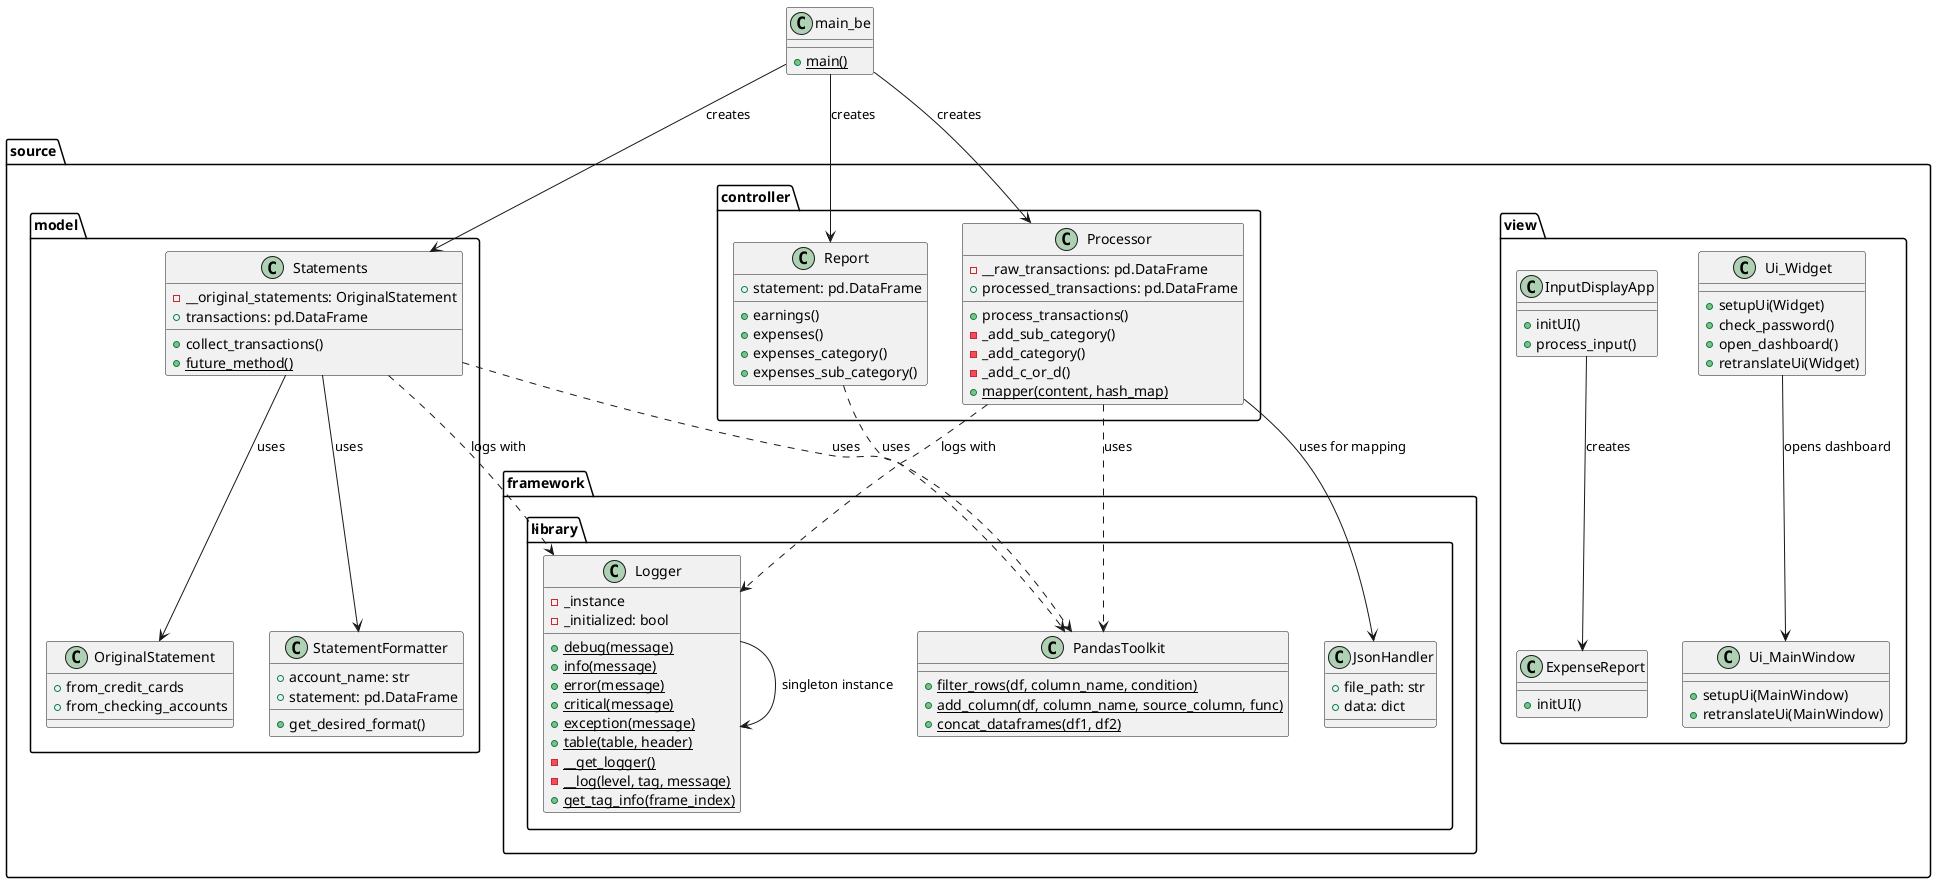 @startuml Budget Analyser Class Diagram

' Package definitions
package "source.view" {
    class Ui_Widget {
        + setupUi(Widget)
        + check_password()
        + open_dashboard()
        + retranslateUi(Widget)
    }
    
    class Ui_MainWindow {
        + setupUi(MainWindow)
        + retranslateUi(MainWindow)
    }
    
    class InputDisplayApp {
        + initUI()
        + process_input()
    }
    
    class ExpenseReport {
        + initUI()
    }
}

package "source.model" {
    class Statements {
        - __original_statements: OriginalStatement
        + transactions: pd.DataFrame
        + collect_transactions()
        + {static} future_method()
    }
    
    class OriginalStatement {
        + from_credit_cards
        + from_checking_accounts
    }
    
    class StatementFormatter {
        + account_name: str
        + statement: pd.DataFrame
        + get_desired_format()
    }
}

package "source.controller" {
    class Report {
        + statement: pd.DataFrame
        + earnings()
        + expenses()
        + expenses_category()
        + expenses_sub_category()
    }
    
    class Processor {
        - __raw_transactions: pd.DataFrame
        + processed_transactions: pd.DataFrame
        + process_transactions()
        - _add_sub_category()
        - _add_category()
        - _add_c_or_d()
        + {static} mapper(content, hash_map)
    }
}

package "source.framework.library" {
    class Logger {
        - _instance
        - _initialized: bool
        + {static} debug(message)
        + {static} info(message)
        + {static} error(message)
        + {static} critical(message)
        + {static} exception(message)
        + {static} table(table, header)
        - {static} __get_logger()
        - {static} __log(level, tag, message)
        + {static} get_tag_info(frame_index)
    }
    
    class PandasToolkit {
        + {static} filter_rows(df, column_name, condition)
        + {static} add_column(df, column_name, source_column, func)
        + {static} concat_dataframes(df1, df2)
    }
    
    class JsonHandler {
        + file_path: str
        + data: dict
    }
}

' Main application
class main_be {
    + {static} main()
}

' Relationships
main_be --> Statements: creates
main_be --> Processor: creates
main_be --> Report: creates

Ui_Widget --> Ui_MainWindow: opens dashboard

Statements --> OriginalStatement: uses
Statements --> StatementFormatter: uses
Statements ..> PandasToolkit: uses
Statements ..> Logger: logs with

Processor --> JsonHandler: uses for mapping
Processor ..> PandasToolkit: uses
Processor ..> Logger: logs with

Report ..> PandasToolkit: uses

InputDisplayApp --> ExpenseReport: creates

' Singleton pattern for Logger
Logger --> Logger: singleton instance

@enduml